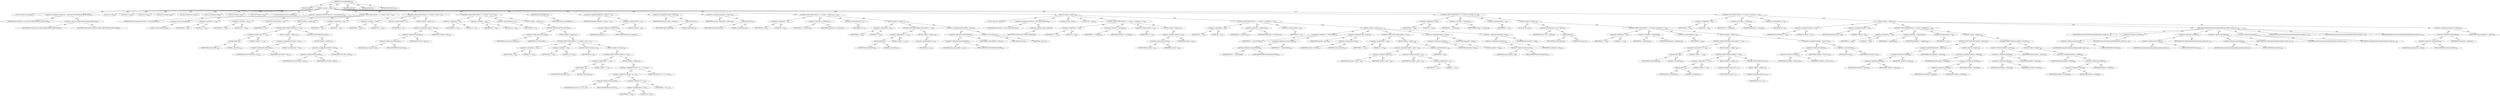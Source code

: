 digraph "recvDecodingTables" {  
"111669149718" [label = <(METHOD,recvDecodingTables)<SUB>402</SUB>> ]
"115964117001" [label = <(PARAM,this)<SUB>402</SUB>> ]
"25769803831" [label = <(BLOCK,&lt;empty&gt;,&lt;empty&gt;)<SUB>402</SUB>> ]
"94489280530" [label = <(LOCAL,char[][] len: char[][])<SUB>403</SUB>> ]
"30064771396" [label = <(&lt;operator&gt;.assignment,char[][] len = new char[N_GROUPS][MAX_ALPHA_SIZE])<SUB>403</SUB>> ]
"68719477001" [label = <(IDENTIFIER,len,char[][] len = new char[N_GROUPS][MAX_ALPHA_SIZE])<SUB>403</SUB>> ]
"30064771397" [label = <(&lt;operator&gt;.alloc,new char[N_GROUPS][MAX_ALPHA_SIZE])> ]
"68719477002" [label = <(IDENTIFIER,N_GROUPS,new char[N_GROUPS][MAX_ALPHA_SIZE])<SUB>403</SUB>> ]
"68719477003" [label = <(IDENTIFIER,MAX_ALPHA_SIZE,new char[N_GROUPS][MAX_ALPHA_SIZE])<SUB>403</SUB>> ]
"94489280531" [label = <(LOCAL,int i: int)<SUB>404</SUB>> ]
"94489280532" [label = <(LOCAL,int j: int)<SUB>404</SUB>> ]
"94489280533" [label = <(LOCAL,int t: int)<SUB>404</SUB>> ]
"94489280534" [label = <(LOCAL,int nGroups: int)<SUB>404</SUB>> ]
"94489280535" [label = <(LOCAL,int nSelectors: int)<SUB>404</SUB>> ]
"94489280536" [label = <(LOCAL,int alphaSize: int)<SUB>404</SUB>> ]
"94489280537" [label = <(LOCAL,int minLen: int)<SUB>405</SUB>> ]
"94489280538" [label = <(LOCAL,int maxLen: int)<SUB>405</SUB>> ]
"94489280539" [label = <(LOCAL,boolean[] inUse16: boolean[])<SUB>406</SUB>> ]
"30064771398" [label = <(&lt;operator&gt;.assignment,boolean[] inUse16 = new boolean[16])<SUB>406</SUB>> ]
"68719477004" [label = <(IDENTIFIER,inUse16,boolean[] inUse16 = new boolean[16])<SUB>406</SUB>> ]
"30064771399" [label = <(&lt;operator&gt;.alloc,new boolean[16])> ]
"90194313296" [label = <(LITERAL,16,new boolean[16])<SUB>406</SUB>> ]
"47244640293" [label = <(CONTROL_STRUCTURE,FOR,for (i = 0; Some(i &lt; 16); i++))<SUB>409</SUB>> ]
"30064771400" [label = <(&lt;operator&gt;.assignment,i = 0)<SUB>409</SUB>> ]
"68719477005" [label = <(IDENTIFIER,i,i = 0)<SUB>409</SUB>> ]
"90194313297" [label = <(LITERAL,0,i = 0)<SUB>409</SUB>> ]
"30064771401" [label = <(&lt;operator&gt;.lessThan,i &lt; 16)<SUB>409</SUB>> ]
"68719477006" [label = <(IDENTIFIER,i,i &lt; 16)<SUB>409</SUB>> ]
"90194313298" [label = <(LITERAL,16,i &lt; 16)<SUB>409</SUB>> ]
"30064771402" [label = <(&lt;operator&gt;.postIncrement,i++)<SUB>409</SUB>> ]
"68719477007" [label = <(IDENTIFIER,i,i++)<SUB>409</SUB>> ]
"25769803832" [label = <(BLOCK,&lt;empty&gt;,&lt;empty&gt;)<SUB>409</SUB>> ]
"47244640294" [label = <(CONTROL_STRUCTURE,IF,if (bsR(1) == 1))<SUB>410</SUB>> ]
"30064771403" [label = <(&lt;operator&gt;.equals,bsR(1) == 1)<SUB>410</SUB>> ]
"30064771404" [label = <(bsR,this.bsR(1))<SUB>410</SUB>> ]
"68719476767" [label = <(IDENTIFIER,this,this.bsR(1))<SUB>410</SUB>> ]
"90194313299" [label = <(LITERAL,1,this.bsR(1))<SUB>410</SUB>> ]
"90194313300" [label = <(LITERAL,1,bsR(1) == 1)<SUB>410</SUB>> ]
"25769803833" [label = <(BLOCK,&lt;empty&gt;,&lt;empty&gt;)<SUB>410</SUB>> ]
"30064771405" [label = <(&lt;operator&gt;.assignment,inUse16[i] = true)<SUB>411</SUB>> ]
"30064771406" [label = <(&lt;operator&gt;.indexAccess,inUse16[i])<SUB>411</SUB>> ]
"68719477008" [label = <(IDENTIFIER,inUse16,inUse16[i] = true)<SUB>411</SUB>> ]
"68719477009" [label = <(IDENTIFIER,i,inUse16[i] = true)<SUB>411</SUB>> ]
"90194313301" [label = <(LITERAL,true,inUse16[i] = true)<SUB>411</SUB>> ]
"47244640295" [label = <(CONTROL_STRUCTURE,ELSE,else)<SUB>412</SUB>> ]
"25769803834" [label = <(BLOCK,&lt;empty&gt;,&lt;empty&gt;)<SUB>412</SUB>> ]
"30064771407" [label = <(&lt;operator&gt;.assignment,inUse16[i] = false)<SUB>413</SUB>> ]
"30064771408" [label = <(&lt;operator&gt;.indexAccess,inUse16[i])<SUB>413</SUB>> ]
"68719477010" [label = <(IDENTIFIER,inUse16,inUse16[i] = false)<SUB>413</SUB>> ]
"68719477011" [label = <(IDENTIFIER,i,inUse16[i] = false)<SUB>413</SUB>> ]
"90194313302" [label = <(LITERAL,false,inUse16[i] = false)<SUB>413</SUB>> ]
"47244640296" [label = <(CONTROL_STRUCTURE,FOR,for (i = 0; Some(i &lt; 256); i++))<SUB>417</SUB>> ]
"30064771409" [label = <(&lt;operator&gt;.assignment,i = 0)<SUB>417</SUB>> ]
"68719477012" [label = <(IDENTIFIER,i,i = 0)<SUB>417</SUB>> ]
"90194313303" [label = <(LITERAL,0,i = 0)<SUB>417</SUB>> ]
"30064771410" [label = <(&lt;operator&gt;.lessThan,i &lt; 256)<SUB>417</SUB>> ]
"68719477013" [label = <(IDENTIFIER,i,i &lt; 256)<SUB>417</SUB>> ]
"90194313304" [label = <(LITERAL,256,i &lt; 256)<SUB>417</SUB>> ]
"30064771411" [label = <(&lt;operator&gt;.postIncrement,i++)<SUB>417</SUB>> ]
"68719477014" [label = <(IDENTIFIER,i,i++)<SUB>417</SUB>> ]
"25769803835" [label = <(BLOCK,&lt;empty&gt;,&lt;empty&gt;)<SUB>417</SUB>> ]
"30064771412" [label = <(&lt;operator&gt;.assignment,inUse[i] = false)<SUB>418</SUB>> ]
"30064771413" [label = <(&lt;operator&gt;.indexAccess,inUse[i])<SUB>418</SUB>> ]
"30064771414" [label = <(&lt;operator&gt;.fieldAccess,this.inUse)<SUB>418</SUB>> ]
"68719477015" [label = <(IDENTIFIER,this,inUse[i] = false)> ]
"55834574924" [label = <(FIELD_IDENTIFIER,inUse,inUse)<SUB>418</SUB>> ]
"68719477016" [label = <(IDENTIFIER,i,inUse[i] = false)<SUB>418</SUB>> ]
"90194313305" [label = <(LITERAL,false,inUse[i] = false)<SUB>418</SUB>> ]
"47244640297" [label = <(CONTROL_STRUCTURE,FOR,for (i = 0; Some(i &lt; 16); i++))<SUB>421</SUB>> ]
"30064771415" [label = <(&lt;operator&gt;.assignment,i = 0)<SUB>421</SUB>> ]
"68719477017" [label = <(IDENTIFIER,i,i = 0)<SUB>421</SUB>> ]
"90194313306" [label = <(LITERAL,0,i = 0)<SUB>421</SUB>> ]
"30064771416" [label = <(&lt;operator&gt;.lessThan,i &lt; 16)<SUB>421</SUB>> ]
"68719477018" [label = <(IDENTIFIER,i,i &lt; 16)<SUB>421</SUB>> ]
"90194313307" [label = <(LITERAL,16,i &lt; 16)<SUB>421</SUB>> ]
"30064771417" [label = <(&lt;operator&gt;.postIncrement,i++)<SUB>421</SUB>> ]
"68719477019" [label = <(IDENTIFIER,i,i++)<SUB>421</SUB>> ]
"25769803836" [label = <(BLOCK,&lt;empty&gt;,&lt;empty&gt;)<SUB>421</SUB>> ]
"47244640298" [label = <(CONTROL_STRUCTURE,IF,if (inUse16[i]))<SUB>422</SUB>> ]
"30064771418" [label = <(&lt;operator&gt;.indexAccess,inUse16[i])<SUB>422</SUB>> ]
"68719477020" [label = <(IDENTIFIER,inUse16,if (inUse16[i]))<SUB>422</SUB>> ]
"68719477021" [label = <(IDENTIFIER,i,if (inUse16[i]))<SUB>422</SUB>> ]
"25769803837" [label = <(BLOCK,&lt;empty&gt;,&lt;empty&gt;)<SUB>422</SUB>> ]
"47244640299" [label = <(CONTROL_STRUCTURE,FOR,for (j = 0; Some(j &lt; 16); j++))<SUB>423</SUB>> ]
"30064771419" [label = <(&lt;operator&gt;.assignment,j = 0)<SUB>423</SUB>> ]
"68719477022" [label = <(IDENTIFIER,j,j = 0)<SUB>423</SUB>> ]
"90194313308" [label = <(LITERAL,0,j = 0)<SUB>423</SUB>> ]
"30064771420" [label = <(&lt;operator&gt;.lessThan,j &lt; 16)<SUB>423</SUB>> ]
"68719477023" [label = <(IDENTIFIER,j,j &lt; 16)<SUB>423</SUB>> ]
"90194313309" [label = <(LITERAL,16,j &lt; 16)<SUB>423</SUB>> ]
"30064771421" [label = <(&lt;operator&gt;.postIncrement,j++)<SUB>423</SUB>> ]
"68719477024" [label = <(IDENTIFIER,j,j++)<SUB>423</SUB>> ]
"25769803838" [label = <(BLOCK,&lt;empty&gt;,&lt;empty&gt;)<SUB>423</SUB>> ]
"47244640300" [label = <(CONTROL_STRUCTURE,IF,if (bsR(1) == 1))<SUB>424</SUB>> ]
"30064771422" [label = <(&lt;operator&gt;.equals,bsR(1) == 1)<SUB>424</SUB>> ]
"30064771423" [label = <(bsR,this.bsR(1))<SUB>424</SUB>> ]
"68719476768" [label = <(IDENTIFIER,this,this.bsR(1))<SUB>424</SUB>> ]
"90194313310" [label = <(LITERAL,1,this.bsR(1))<SUB>424</SUB>> ]
"90194313311" [label = <(LITERAL,1,bsR(1) == 1)<SUB>424</SUB>> ]
"25769803839" [label = <(BLOCK,&lt;empty&gt;,&lt;empty&gt;)<SUB>424</SUB>> ]
"30064771424" [label = <(&lt;operator&gt;.assignment,inUse[i * 16 + j] = true)<SUB>425</SUB>> ]
"30064771425" [label = <(&lt;operator&gt;.indexAccess,inUse[i * 16 + j])<SUB>425</SUB>> ]
"30064771426" [label = <(&lt;operator&gt;.fieldAccess,this.inUse)<SUB>425</SUB>> ]
"68719477025" [label = <(IDENTIFIER,this,inUse[i * 16 + j] = true)> ]
"55834574925" [label = <(FIELD_IDENTIFIER,inUse,inUse)<SUB>425</SUB>> ]
"30064771427" [label = <(&lt;operator&gt;.addition,i * 16 + j)<SUB>425</SUB>> ]
"30064771428" [label = <(&lt;operator&gt;.multiplication,i * 16)<SUB>425</SUB>> ]
"68719477026" [label = <(IDENTIFIER,i,i * 16)<SUB>425</SUB>> ]
"90194313312" [label = <(LITERAL,16,i * 16)<SUB>425</SUB>> ]
"68719477027" [label = <(IDENTIFIER,j,i * 16 + j)<SUB>425</SUB>> ]
"90194313313" [label = <(LITERAL,true,inUse[i * 16 + j] = true)<SUB>425</SUB>> ]
"30064771429" [label = <(makeMaps,this.makeMaps())<SUB>431</SUB>> ]
"68719476769" [label = <(IDENTIFIER,this,this.makeMaps())<SUB>431</SUB>> ]
"30064771430" [label = <(&lt;operator&gt;.assignment,alphaSize = nInUse + 2)<SUB>432</SUB>> ]
"68719477028" [label = <(IDENTIFIER,alphaSize,alphaSize = nInUse + 2)<SUB>432</SUB>> ]
"30064771431" [label = <(&lt;operator&gt;.addition,nInUse + 2)<SUB>432</SUB>> ]
"30064771432" [label = <(&lt;operator&gt;.fieldAccess,this.nInUse)<SUB>432</SUB>> ]
"68719477029" [label = <(IDENTIFIER,this,nInUse + 2)> ]
"55834574926" [label = <(FIELD_IDENTIFIER,nInUse,nInUse)<SUB>432</SUB>> ]
"90194313314" [label = <(LITERAL,2,nInUse + 2)<SUB>432</SUB>> ]
"30064771433" [label = <(&lt;operator&gt;.assignment,nGroups = bsR(3))<SUB>435</SUB>> ]
"68719477030" [label = <(IDENTIFIER,nGroups,nGroups = bsR(3))<SUB>435</SUB>> ]
"30064771434" [label = <(bsR,this.bsR(3))<SUB>435</SUB>> ]
"68719476770" [label = <(IDENTIFIER,this,this.bsR(3))<SUB>435</SUB>> ]
"90194313315" [label = <(LITERAL,3,this.bsR(3))<SUB>435</SUB>> ]
"30064771435" [label = <(&lt;operator&gt;.assignment,nSelectors = bsR(15))<SUB>436</SUB>> ]
"68719477031" [label = <(IDENTIFIER,nSelectors,nSelectors = bsR(15))<SUB>436</SUB>> ]
"30064771436" [label = <(bsR,this.bsR(15))<SUB>436</SUB>> ]
"68719476771" [label = <(IDENTIFIER,this,this.bsR(15))<SUB>436</SUB>> ]
"90194313316" [label = <(LITERAL,15,this.bsR(15))<SUB>436</SUB>> ]
"47244640301" [label = <(CONTROL_STRUCTURE,FOR,for (i = 0; Some(i &lt; nSelectors); i++))<SUB>437</SUB>> ]
"30064771437" [label = <(&lt;operator&gt;.assignment,i = 0)<SUB>437</SUB>> ]
"68719477032" [label = <(IDENTIFIER,i,i = 0)<SUB>437</SUB>> ]
"90194313317" [label = <(LITERAL,0,i = 0)<SUB>437</SUB>> ]
"30064771438" [label = <(&lt;operator&gt;.lessThan,i &lt; nSelectors)<SUB>437</SUB>> ]
"68719477033" [label = <(IDENTIFIER,i,i &lt; nSelectors)<SUB>437</SUB>> ]
"68719477034" [label = <(IDENTIFIER,nSelectors,i &lt; nSelectors)<SUB>437</SUB>> ]
"30064771439" [label = <(&lt;operator&gt;.postIncrement,i++)<SUB>437</SUB>> ]
"68719477035" [label = <(IDENTIFIER,i,i++)<SUB>437</SUB>> ]
"25769803840" [label = <(BLOCK,&lt;empty&gt;,&lt;empty&gt;)<SUB>437</SUB>> ]
"30064771440" [label = <(&lt;operator&gt;.assignment,j = 0)<SUB>438</SUB>> ]
"68719477036" [label = <(IDENTIFIER,j,j = 0)<SUB>438</SUB>> ]
"90194313318" [label = <(LITERAL,0,j = 0)<SUB>438</SUB>> ]
"47244640302" [label = <(CONTROL_STRUCTURE,WHILE,while (bsR(1) == 1))<SUB>439</SUB>> ]
"30064771441" [label = <(&lt;operator&gt;.equals,bsR(1) == 1)<SUB>439</SUB>> ]
"30064771442" [label = <(bsR,this.bsR(1))<SUB>439</SUB>> ]
"68719476772" [label = <(IDENTIFIER,this,this.bsR(1))<SUB>439</SUB>> ]
"90194313319" [label = <(LITERAL,1,this.bsR(1))<SUB>439</SUB>> ]
"90194313320" [label = <(LITERAL,1,bsR(1) == 1)<SUB>439</SUB>> ]
"25769803841" [label = <(BLOCK,&lt;empty&gt;,&lt;empty&gt;)<SUB>439</SUB>> ]
"30064771443" [label = <(&lt;operator&gt;.postIncrement,j++)<SUB>440</SUB>> ]
"68719477037" [label = <(IDENTIFIER,j,j++)<SUB>440</SUB>> ]
"30064771444" [label = <(&lt;operator&gt;.assignment,selectorMtf[i] = (char) j)<SUB>442</SUB>> ]
"30064771445" [label = <(&lt;operator&gt;.indexAccess,selectorMtf[i])<SUB>442</SUB>> ]
"30064771446" [label = <(&lt;operator&gt;.fieldAccess,this.selectorMtf)<SUB>442</SUB>> ]
"68719477038" [label = <(IDENTIFIER,this,selectorMtf[i] = (char) j)> ]
"55834574927" [label = <(FIELD_IDENTIFIER,selectorMtf,selectorMtf)<SUB>442</SUB>> ]
"68719477039" [label = <(IDENTIFIER,i,selectorMtf[i] = (char) j)<SUB>442</SUB>> ]
"30064771447" [label = <(&lt;operator&gt;.cast,(char) j)<SUB>442</SUB>> ]
"180388626447" [label = <(TYPE_REF,char,char)<SUB>442</SUB>> ]
"68719477040" [label = <(IDENTIFIER,j,(char) j)<SUB>442</SUB>> ]
"25769803842" [label = <(BLOCK,&lt;empty&gt;,&lt;empty&gt;)<SUB>446</SUB>> ]
"94489280540" [label = <(LOCAL,char[] pos: char[])<SUB>447</SUB>> ]
"30064771448" [label = <(&lt;operator&gt;.assignment,char[] pos = new char[N_GROUPS])<SUB>447</SUB>> ]
"68719477041" [label = <(IDENTIFIER,pos,char[] pos = new char[N_GROUPS])<SUB>447</SUB>> ]
"30064771449" [label = <(&lt;operator&gt;.alloc,new char[N_GROUPS])> ]
"68719477042" [label = <(IDENTIFIER,N_GROUPS,new char[N_GROUPS])<SUB>447</SUB>> ]
"94489280541" [label = <(LOCAL,char tmp: char)<SUB>448</SUB>> ]
"94489280542" [label = <(LOCAL,char v: char)<SUB>448</SUB>> ]
"47244640303" [label = <(CONTROL_STRUCTURE,FOR,for (v = 0; Some(v &lt; nGroups); v++))<SUB>449</SUB>> ]
"30064771450" [label = <(&lt;operator&gt;.assignment,v = 0)<SUB>449</SUB>> ]
"68719477043" [label = <(IDENTIFIER,v,v = 0)<SUB>449</SUB>> ]
"90194313321" [label = <(LITERAL,0,v = 0)<SUB>449</SUB>> ]
"30064771451" [label = <(&lt;operator&gt;.lessThan,v &lt; nGroups)<SUB>449</SUB>> ]
"68719477044" [label = <(IDENTIFIER,v,v &lt; nGroups)<SUB>449</SUB>> ]
"68719477045" [label = <(IDENTIFIER,nGroups,v &lt; nGroups)<SUB>449</SUB>> ]
"30064771452" [label = <(&lt;operator&gt;.postIncrement,v++)<SUB>449</SUB>> ]
"68719477046" [label = <(IDENTIFIER,v,v++)<SUB>449</SUB>> ]
"25769803843" [label = <(BLOCK,&lt;empty&gt;,&lt;empty&gt;)<SUB>449</SUB>> ]
"30064771453" [label = <(&lt;operator&gt;.assignment,pos[v] = v)<SUB>450</SUB>> ]
"30064771454" [label = <(&lt;operator&gt;.indexAccess,pos[v])<SUB>450</SUB>> ]
"68719477047" [label = <(IDENTIFIER,pos,pos[v] = v)<SUB>450</SUB>> ]
"68719477048" [label = <(IDENTIFIER,v,pos[v] = v)<SUB>450</SUB>> ]
"68719477049" [label = <(IDENTIFIER,v,pos[v] = v)<SUB>450</SUB>> ]
"47244640304" [label = <(CONTROL_STRUCTURE,FOR,for (i = 0; Some(i &lt; nSelectors); i++))<SUB>453</SUB>> ]
"30064771455" [label = <(&lt;operator&gt;.assignment,i = 0)<SUB>453</SUB>> ]
"68719477050" [label = <(IDENTIFIER,i,i = 0)<SUB>453</SUB>> ]
"90194313322" [label = <(LITERAL,0,i = 0)<SUB>453</SUB>> ]
"30064771456" [label = <(&lt;operator&gt;.lessThan,i &lt; nSelectors)<SUB>453</SUB>> ]
"68719477051" [label = <(IDENTIFIER,i,i &lt; nSelectors)<SUB>453</SUB>> ]
"68719477052" [label = <(IDENTIFIER,nSelectors,i &lt; nSelectors)<SUB>453</SUB>> ]
"30064771457" [label = <(&lt;operator&gt;.postIncrement,i++)<SUB>453</SUB>> ]
"68719477053" [label = <(IDENTIFIER,i,i++)<SUB>453</SUB>> ]
"25769803844" [label = <(BLOCK,&lt;empty&gt;,&lt;empty&gt;)<SUB>453</SUB>> ]
"30064771458" [label = <(&lt;operator&gt;.assignment,v = selectorMtf[i])<SUB>454</SUB>> ]
"68719477054" [label = <(IDENTIFIER,v,v = selectorMtf[i])<SUB>454</SUB>> ]
"30064771459" [label = <(&lt;operator&gt;.indexAccess,selectorMtf[i])<SUB>454</SUB>> ]
"30064771460" [label = <(&lt;operator&gt;.fieldAccess,this.selectorMtf)<SUB>454</SUB>> ]
"68719477055" [label = <(IDENTIFIER,this,v = selectorMtf[i])> ]
"55834574928" [label = <(FIELD_IDENTIFIER,selectorMtf,selectorMtf)<SUB>454</SUB>> ]
"68719477056" [label = <(IDENTIFIER,i,v = selectorMtf[i])<SUB>454</SUB>> ]
"30064771461" [label = <(&lt;operator&gt;.assignment,tmp = pos[v])<SUB>455</SUB>> ]
"68719477057" [label = <(IDENTIFIER,tmp,tmp = pos[v])<SUB>455</SUB>> ]
"30064771462" [label = <(&lt;operator&gt;.indexAccess,pos[v])<SUB>455</SUB>> ]
"68719477058" [label = <(IDENTIFIER,pos,tmp = pos[v])<SUB>455</SUB>> ]
"68719477059" [label = <(IDENTIFIER,v,tmp = pos[v])<SUB>455</SUB>> ]
"47244640305" [label = <(CONTROL_STRUCTURE,WHILE,while (v &gt; 0))<SUB>456</SUB>> ]
"30064771463" [label = <(&lt;operator&gt;.greaterThan,v &gt; 0)<SUB>456</SUB>> ]
"68719477060" [label = <(IDENTIFIER,v,v &gt; 0)<SUB>456</SUB>> ]
"90194313323" [label = <(LITERAL,0,v &gt; 0)<SUB>456</SUB>> ]
"25769803845" [label = <(BLOCK,&lt;empty&gt;,&lt;empty&gt;)<SUB>456</SUB>> ]
"30064771464" [label = <(&lt;operator&gt;.assignment,pos[v] = pos[v - 1])<SUB>457</SUB>> ]
"30064771465" [label = <(&lt;operator&gt;.indexAccess,pos[v])<SUB>457</SUB>> ]
"68719477061" [label = <(IDENTIFIER,pos,pos[v] = pos[v - 1])<SUB>457</SUB>> ]
"68719477062" [label = <(IDENTIFIER,v,pos[v] = pos[v - 1])<SUB>457</SUB>> ]
"30064771466" [label = <(&lt;operator&gt;.indexAccess,pos[v - 1])<SUB>457</SUB>> ]
"68719477063" [label = <(IDENTIFIER,pos,pos[v] = pos[v - 1])<SUB>457</SUB>> ]
"30064771467" [label = <(&lt;operator&gt;.subtraction,v - 1)<SUB>457</SUB>> ]
"68719477064" [label = <(IDENTIFIER,v,v - 1)<SUB>457</SUB>> ]
"90194313324" [label = <(LITERAL,1,v - 1)<SUB>457</SUB>> ]
"30064771468" [label = <(&lt;operator&gt;.postDecrement,v--)<SUB>458</SUB>> ]
"68719477065" [label = <(IDENTIFIER,v,v--)<SUB>458</SUB>> ]
"30064771469" [label = <(&lt;operator&gt;.assignment,pos[0] = tmp)<SUB>460</SUB>> ]
"30064771470" [label = <(&lt;operator&gt;.indexAccess,pos[0])<SUB>460</SUB>> ]
"68719477066" [label = <(IDENTIFIER,pos,pos[0] = tmp)<SUB>460</SUB>> ]
"90194313325" [label = <(LITERAL,0,pos[0] = tmp)<SUB>460</SUB>> ]
"68719477067" [label = <(IDENTIFIER,tmp,pos[0] = tmp)<SUB>460</SUB>> ]
"30064771471" [label = <(&lt;operator&gt;.assignment,selector[i] = tmp)<SUB>461</SUB>> ]
"30064771472" [label = <(&lt;operator&gt;.indexAccess,selector[i])<SUB>461</SUB>> ]
"30064771473" [label = <(&lt;operator&gt;.fieldAccess,this.selector)<SUB>461</SUB>> ]
"68719477068" [label = <(IDENTIFIER,this,selector[i] = tmp)> ]
"55834574929" [label = <(FIELD_IDENTIFIER,selector,selector)<SUB>461</SUB>> ]
"68719477069" [label = <(IDENTIFIER,i,selector[i] = tmp)<SUB>461</SUB>> ]
"68719477070" [label = <(IDENTIFIER,tmp,selector[i] = tmp)<SUB>461</SUB>> ]
"47244640306" [label = <(CONTROL_STRUCTURE,FOR,for (t = 0; Some(t &lt; nGroups); t++))<SUB>466</SUB>> ]
"30064771474" [label = <(&lt;operator&gt;.assignment,t = 0)<SUB>466</SUB>> ]
"68719477071" [label = <(IDENTIFIER,t,t = 0)<SUB>466</SUB>> ]
"90194313326" [label = <(LITERAL,0,t = 0)<SUB>466</SUB>> ]
"30064771475" [label = <(&lt;operator&gt;.lessThan,t &lt; nGroups)<SUB>466</SUB>> ]
"68719477072" [label = <(IDENTIFIER,t,t &lt; nGroups)<SUB>466</SUB>> ]
"68719477073" [label = <(IDENTIFIER,nGroups,t &lt; nGroups)<SUB>466</SUB>> ]
"30064771476" [label = <(&lt;operator&gt;.postIncrement,t++)<SUB>466</SUB>> ]
"68719477074" [label = <(IDENTIFIER,t,t++)<SUB>466</SUB>> ]
"25769803846" [label = <(BLOCK,&lt;empty&gt;,&lt;empty&gt;)<SUB>466</SUB>> ]
"94489280543" [label = <(LOCAL,int curr: int)<SUB>467</SUB>> ]
"30064771477" [label = <(&lt;operator&gt;.assignment,int curr = bsR(5))<SUB>467</SUB>> ]
"68719477075" [label = <(IDENTIFIER,curr,int curr = bsR(5))<SUB>467</SUB>> ]
"30064771478" [label = <(bsR,this.bsR(5))<SUB>467</SUB>> ]
"68719476773" [label = <(IDENTIFIER,this,this.bsR(5))<SUB>467</SUB>> ]
"90194313327" [label = <(LITERAL,5,this.bsR(5))<SUB>467</SUB>> ]
"47244640307" [label = <(CONTROL_STRUCTURE,FOR,for (i = 0; Some(i &lt; alphaSize); i++))<SUB>468</SUB>> ]
"30064771479" [label = <(&lt;operator&gt;.assignment,i = 0)<SUB>468</SUB>> ]
"68719477076" [label = <(IDENTIFIER,i,i = 0)<SUB>468</SUB>> ]
"90194313328" [label = <(LITERAL,0,i = 0)<SUB>468</SUB>> ]
"30064771480" [label = <(&lt;operator&gt;.lessThan,i &lt; alphaSize)<SUB>468</SUB>> ]
"68719477077" [label = <(IDENTIFIER,i,i &lt; alphaSize)<SUB>468</SUB>> ]
"68719477078" [label = <(IDENTIFIER,alphaSize,i &lt; alphaSize)<SUB>468</SUB>> ]
"30064771481" [label = <(&lt;operator&gt;.postIncrement,i++)<SUB>468</SUB>> ]
"68719477079" [label = <(IDENTIFIER,i,i++)<SUB>468</SUB>> ]
"25769803847" [label = <(BLOCK,&lt;empty&gt;,&lt;empty&gt;)<SUB>468</SUB>> ]
"47244640308" [label = <(CONTROL_STRUCTURE,WHILE,while (bsR(1) == 1))<SUB>469</SUB>> ]
"30064771482" [label = <(&lt;operator&gt;.equals,bsR(1) == 1)<SUB>469</SUB>> ]
"30064771483" [label = <(bsR,this.bsR(1))<SUB>469</SUB>> ]
"68719476774" [label = <(IDENTIFIER,this,this.bsR(1))<SUB>469</SUB>> ]
"90194313329" [label = <(LITERAL,1,this.bsR(1))<SUB>469</SUB>> ]
"90194313330" [label = <(LITERAL,1,bsR(1) == 1)<SUB>469</SUB>> ]
"25769803848" [label = <(BLOCK,&lt;empty&gt;,&lt;empty&gt;)<SUB>469</SUB>> ]
"47244640309" [label = <(CONTROL_STRUCTURE,IF,if (bsR(1) == 0))<SUB>470</SUB>> ]
"30064771484" [label = <(&lt;operator&gt;.equals,bsR(1) == 0)<SUB>470</SUB>> ]
"30064771485" [label = <(bsR,this.bsR(1))<SUB>470</SUB>> ]
"68719476775" [label = <(IDENTIFIER,this,this.bsR(1))<SUB>470</SUB>> ]
"90194313331" [label = <(LITERAL,1,this.bsR(1))<SUB>470</SUB>> ]
"90194313332" [label = <(LITERAL,0,bsR(1) == 0)<SUB>470</SUB>> ]
"25769803849" [label = <(BLOCK,&lt;empty&gt;,&lt;empty&gt;)<SUB>470</SUB>> ]
"30064771486" [label = <(&lt;operator&gt;.postIncrement,curr++)<SUB>471</SUB>> ]
"68719477080" [label = <(IDENTIFIER,curr,curr++)<SUB>471</SUB>> ]
"47244640310" [label = <(CONTROL_STRUCTURE,ELSE,else)<SUB>472</SUB>> ]
"25769803850" [label = <(BLOCK,&lt;empty&gt;,&lt;empty&gt;)<SUB>472</SUB>> ]
"30064771487" [label = <(&lt;operator&gt;.postDecrement,curr--)<SUB>473</SUB>> ]
"68719477081" [label = <(IDENTIFIER,curr,curr--)<SUB>473</SUB>> ]
"30064771488" [label = <(&lt;operator&gt;.assignment,len[t][i] = (char) curr)<SUB>476</SUB>> ]
"30064771489" [label = <(&lt;operator&gt;.indexAccess,len[t][i])<SUB>476</SUB>> ]
"30064771490" [label = <(&lt;operator&gt;.indexAccess,len[t])<SUB>476</SUB>> ]
"68719477082" [label = <(IDENTIFIER,len,len[t][i] = (char) curr)<SUB>476</SUB>> ]
"68719477083" [label = <(IDENTIFIER,t,len[t][i] = (char) curr)<SUB>476</SUB>> ]
"68719477084" [label = <(IDENTIFIER,i,len[t][i] = (char) curr)<SUB>476</SUB>> ]
"30064771491" [label = <(&lt;operator&gt;.cast,(char) curr)<SUB>476</SUB>> ]
"180388626448" [label = <(TYPE_REF,char,char)<SUB>476</SUB>> ]
"68719477085" [label = <(IDENTIFIER,curr,(char) curr)<SUB>476</SUB>> ]
"47244640311" [label = <(CONTROL_STRUCTURE,FOR,for (t = 0; Some(t &lt; nGroups); t++))<SUB>481</SUB>> ]
"30064771492" [label = <(&lt;operator&gt;.assignment,t = 0)<SUB>481</SUB>> ]
"68719477086" [label = <(IDENTIFIER,t,t = 0)<SUB>481</SUB>> ]
"90194313333" [label = <(LITERAL,0,t = 0)<SUB>481</SUB>> ]
"30064771493" [label = <(&lt;operator&gt;.lessThan,t &lt; nGroups)<SUB>481</SUB>> ]
"68719477087" [label = <(IDENTIFIER,t,t &lt; nGroups)<SUB>481</SUB>> ]
"68719477088" [label = <(IDENTIFIER,nGroups,t &lt; nGroups)<SUB>481</SUB>> ]
"30064771494" [label = <(&lt;operator&gt;.postIncrement,t++)<SUB>481</SUB>> ]
"68719477089" [label = <(IDENTIFIER,t,t++)<SUB>481</SUB>> ]
"25769803851" [label = <(BLOCK,&lt;empty&gt;,&lt;empty&gt;)<SUB>481</SUB>> ]
"30064771495" [label = <(&lt;operator&gt;.assignment,minLen = 32)<SUB>482</SUB>> ]
"68719477090" [label = <(IDENTIFIER,minLen,minLen = 32)<SUB>482</SUB>> ]
"90194313334" [label = <(LITERAL,32,minLen = 32)<SUB>482</SUB>> ]
"30064771496" [label = <(&lt;operator&gt;.assignment,maxLen = 0)<SUB>483</SUB>> ]
"68719477091" [label = <(IDENTIFIER,maxLen,maxLen = 0)<SUB>483</SUB>> ]
"90194313335" [label = <(LITERAL,0,maxLen = 0)<SUB>483</SUB>> ]
"47244640312" [label = <(CONTROL_STRUCTURE,FOR,for (i = 0; Some(i &lt; alphaSize); i++))<SUB>484</SUB>> ]
"30064771497" [label = <(&lt;operator&gt;.assignment,i = 0)<SUB>484</SUB>> ]
"68719477092" [label = <(IDENTIFIER,i,i = 0)<SUB>484</SUB>> ]
"90194313336" [label = <(LITERAL,0,i = 0)<SUB>484</SUB>> ]
"30064771498" [label = <(&lt;operator&gt;.lessThan,i &lt; alphaSize)<SUB>484</SUB>> ]
"68719477093" [label = <(IDENTIFIER,i,i &lt; alphaSize)<SUB>484</SUB>> ]
"68719477094" [label = <(IDENTIFIER,alphaSize,i &lt; alphaSize)<SUB>484</SUB>> ]
"30064771499" [label = <(&lt;operator&gt;.postIncrement,i++)<SUB>484</SUB>> ]
"68719477095" [label = <(IDENTIFIER,i,i++)<SUB>484</SUB>> ]
"25769803852" [label = <(BLOCK,&lt;empty&gt;,&lt;empty&gt;)<SUB>484</SUB>> ]
"47244640313" [label = <(CONTROL_STRUCTURE,IF,if (len[t][i] &gt; maxLen))<SUB>485</SUB>> ]
"30064771500" [label = <(&lt;operator&gt;.greaterThan,len[t][i] &gt; maxLen)<SUB>485</SUB>> ]
"30064771501" [label = <(&lt;operator&gt;.indexAccess,len[t][i])<SUB>485</SUB>> ]
"30064771502" [label = <(&lt;operator&gt;.indexAccess,len[t])<SUB>485</SUB>> ]
"68719477096" [label = <(IDENTIFIER,len,len[t][i] &gt; maxLen)<SUB>485</SUB>> ]
"68719477097" [label = <(IDENTIFIER,t,len[t][i] &gt; maxLen)<SUB>485</SUB>> ]
"68719477098" [label = <(IDENTIFIER,i,len[t][i] &gt; maxLen)<SUB>485</SUB>> ]
"68719477099" [label = <(IDENTIFIER,maxLen,len[t][i] &gt; maxLen)<SUB>485</SUB>> ]
"25769803853" [label = <(BLOCK,&lt;empty&gt;,&lt;empty&gt;)<SUB>485</SUB>> ]
"30064771503" [label = <(&lt;operator&gt;.assignment,maxLen = len[t][i])<SUB>486</SUB>> ]
"68719477100" [label = <(IDENTIFIER,maxLen,maxLen = len[t][i])<SUB>486</SUB>> ]
"30064771504" [label = <(&lt;operator&gt;.indexAccess,len[t][i])<SUB>486</SUB>> ]
"30064771505" [label = <(&lt;operator&gt;.indexAccess,len[t])<SUB>486</SUB>> ]
"68719477101" [label = <(IDENTIFIER,len,maxLen = len[t][i])<SUB>486</SUB>> ]
"68719477102" [label = <(IDENTIFIER,t,maxLen = len[t][i])<SUB>486</SUB>> ]
"68719477103" [label = <(IDENTIFIER,i,maxLen = len[t][i])<SUB>486</SUB>> ]
"47244640314" [label = <(CONTROL_STRUCTURE,IF,if (len[t][i] &lt; minLen))<SUB>488</SUB>> ]
"30064771506" [label = <(&lt;operator&gt;.lessThan,len[t][i] &lt; minLen)<SUB>488</SUB>> ]
"30064771507" [label = <(&lt;operator&gt;.indexAccess,len[t][i])<SUB>488</SUB>> ]
"30064771508" [label = <(&lt;operator&gt;.indexAccess,len[t])<SUB>488</SUB>> ]
"68719477104" [label = <(IDENTIFIER,len,len[t][i] &lt; minLen)<SUB>488</SUB>> ]
"68719477105" [label = <(IDENTIFIER,t,len[t][i] &lt; minLen)<SUB>488</SUB>> ]
"68719477106" [label = <(IDENTIFIER,i,len[t][i] &lt; minLen)<SUB>488</SUB>> ]
"68719477107" [label = <(IDENTIFIER,minLen,len[t][i] &lt; minLen)<SUB>488</SUB>> ]
"25769803854" [label = <(BLOCK,&lt;empty&gt;,&lt;empty&gt;)<SUB>488</SUB>> ]
"30064771509" [label = <(&lt;operator&gt;.assignment,minLen = len[t][i])<SUB>489</SUB>> ]
"68719477108" [label = <(IDENTIFIER,minLen,minLen = len[t][i])<SUB>489</SUB>> ]
"30064771510" [label = <(&lt;operator&gt;.indexAccess,len[t][i])<SUB>489</SUB>> ]
"30064771511" [label = <(&lt;operator&gt;.indexAccess,len[t])<SUB>489</SUB>> ]
"68719477109" [label = <(IDENTIFIER,len,minLen = len[t][i])<SUB>489</SUB>> ]
"68719477110" [label = <(IDENTIFIER,t,minLen = len[t][i])<SUB>489</SUB>> ]
"68719477111" [label = <(IDENTIFIER,i,minLen = len[t][i])<SUB>489</SUB>> ]
"30064771512" [label = <(hbCreateDecodeTables,this.hbCreateDecodeTables(limit[t], base[t], pe...)<SUB>492</SUB>> ]
"68719476776" [label = <(IDENTIFIER,this,this.hbCreateDecodeTables(limit[t], base[t], pe...)<SUB>492</SUB>> ]
"30064771513" [label = <(&lt;operator&gt;.indexAccess,limit[t])<SUB>492</SUB>> ]
"30064771514" [label = <(&lt;operator&gt;.fieldAccess,this.limit)<SUB>492</SUB>> ]
"68719477112" [label = <(IDENTIFIER,this,this.hbCreateDecodeTables(limit[t], base[t], pe...)> ]
"55834574930" [label = <(FIELD_IDENTIFIER,limit,limit)<SUB>492</SUB>> ]
"68719477113" [label = <(IDENTIFIER,t,this.hbCreateDecodeTables(limit[t], base[t], pe...)<SUB>492</SUB>> ]
"30064771515" [label = <(&lt;operator&gt;.indexAccess,base[t])<SUB>492</SUB>> ]
"30064771516" [label = <(&lt;operator&gt;.fieldAccess,this.base)<SUB>492</SUB>> ]
"68719477114" [label = <(IDENTIFIER,this,this.hbCreateDecodeTables(limit[t], base[t], pe...)> ]
"55834574931" [label = <(FIELD_IDENTIFIER,base,base)<SUB>492</SUB>> ]
"68719477115" [label = <(IDENTIFIER,t,this.hbCreateDecodeTables(limit[t], base[t], pe...)<SUB>492</SUB>> ]
"30064771517" [label = <(&lt;operator&gt;.indexAccess,perm[t])<SUB>492</SUB>> ]
"30064771518" [label = <(&lt;operator&gt;.fieldAccess,this.perm)<SUB>492</SUB>> ]
"68719477116" [label = <(IDENTIFIER,this,this.hbCreateDecodeTables(limit[t], base[t], pe...)> ]
"55834574932" [label = <(FIELD_IDENTIFIER,perm,perm)<SUB>492</SUB>> ]
"68719477117" [label = <(IDENTIFIER,t,this.hbCreateDecodeTables(limit[t], base[t], pe...)<SUB>492</SUB>> ]
"30064771519" [label = <(&lt;operator&gt;.indexAccess,len[t])<SUB>492</SUB>> ]
"68719477118" [label = <(IDENTIFIER,len,this.hbCreateDecodeTables(limit[t], base[t], pe...)<SUB>492</SUB>> ]
"68719477119" [label = <(IDENTIFIER,t,this.hbCreateDecodeTables(limit[t], base[t], pe...)<SUB>492</SUB>> ]
"68719477120" [label = <(IDENTIFIER,minLen,this.hbCreateDecodeTables(limit[t], base[t], pe...)<SUB>492</SUB>> ]
"68719477121" [label = <(IDENTIFIER,maxLen,this.hbCreateDecodeTables(limit[t], base[t], pe...)<SUB>493</SUB>> ]
"68719477122" [label = <(IDENTIFIER,alphaSize,this.hbCreateDecodeTables(limit[t], base[t], pe...)<SUB>493</SUB>> ]
"30064771520" [label = <(&lt;operator&gt;.assignment,minLens[t] = minLen)<SUB>494</SUB>> ]
"30064771521" [label = <(&lt;operator&gt;.indexAccess,minLens[t])<SUB>494</SUB>> ]
"30064771522" [label = <(&lt;operator&gt;.fieldAccess,this.minLens)<SUB>494</SUB>> ]
"68719477123" [label = <(IDENTIFIER,this,minLens[t] = minLen)> ]
"55834574933" [label = <(FIELD_IDENTIFIER,minLens,minLens)<SUB>494</SUB>> ]
"68719477124" [label = <(IDENTIFIER,t,minLens[t] = minLen)<SUB>494</SUB>> ]
"68719477125" [label = <(IDENTIFIER,minLen,minLens[t] = minLen)<SUB>494</SUB>> ]
"133143986262" [label = <(MODIFIER,PRIVATE)> ]
"133143986263" [label = <(MODIFIER,VIRTUAL)> ]
"128849018902" [label = <(METHOD_RETURN,void)<SUB>402</SUB>> ]
  "111669149718" -> "115964117001"  [ label = "AST: "] 
  "111669149718" -> "25769803831"  [ label = "AST: "] 
  "111669149718" -> "133143986262"  [ label = "AST: "] 
  "111669149718" -> "133143986263"  [ label = "AST: "] 
  "111669149718" -> "128849018902"  [ label = "AST: "] 
  "25769803831" -> "94489280530"  [ label = "AST: "] 
  "25769803831" -> "30064771396"  [ label = "AST: "] 
  "25769803831" -> "94489280531"  [ label = "AST: "] 
  "25769803831" -> "94489280532"  [ label = "AST: "] 
  "25769803831" -> "94489280533"  [ label = "AST: "] 
  "25769803831" -> "94489280534"  [ label = "AST: "] 
  "25769803831" -> "94489280535"  [ label = "AST: "] 
  "25769803831" -> "94489280536"  [ label = "AST: "] 
  "25769803831" -> "94489280537"  [ label = "AST: "] 
  "25769803831" -> "94489280538"  [ label = "AST: "] 
  "25769803831" -> "94489280539"  [ label = "AST: "] 
  "25769803831" -> "30064771398"  [ label = "AST: "] 
  "25769803831" -> "47244640293"  [ label = "AST: "] 
  "25769803831" -> "47244640296"  [ label = "AST: "] 
  "25769803831" -> "47244640297"  [ label = "AST: "] 
  "25769803831" -> "30064771429"  [ label = "AST: "] 
  "25769803831" -> "30064771430"  [ label = "AST: "] 
  "25769803831" -> "30064771433"  [ label = "AST: "] 
  "25769803831" -> "30064771435"  [ label = "AST: "] 
  "25769803831" -> "47244640301"  [ label = "AST: "] 
  "25769803831" -> "25769803842"  [ label = "AST: "] 
  "25769803831" -> "47244640306"  [ label = "AST: "] 
  "25769803831" -> "47244640311"  [ label = "AST: "] 
  "30064771396" -> "68719477001"  [ label = "AST: "] 
  "30064771396" -> "30064771397"  [ label = "AST: "] 
  "30064771397" -> "68719477002"  [ label = "AST: "] 
  "30064771397" -> "68719477003"  [ label = "AST: "] 
  "30064771398" -> "68719477004"  [ label = "AST: "] 
  "30064771398" -> "30064771399"  [ label = "AST: "] 
  "30064771399" -> "90194313296"  [ label = "AST: "] 
  "47244640293" -> "30064771400"  [ label = "AST: "] 
  "47244640293" -> "30064771401"  [ label = "AST: "] 
  "47244640293" -> "30064771402"  [ label = "AST: "] 
  "47244640293" -> "25769803832"  [ label = "AST: "] 
  "30064771400" -> "68719477005"  [ label = "AST: "] 
  "30064771400" -> "90194313297"  [ label = "AST: "] 
  "30064771401" -> "68719477006"  [ label = "AST: "] 
  "30064771401" -> "90194313298"  [ label = "AST: "] 
  "30064771402" -> "68719477007"  [ label = "AST: "] 
  "25769803832" -> "47244640294"  [ label = "AST: "] 
  "47244640294" -> "30064771403"  [ label = "AST: "] 
  "47244640294" -> "25769803833"  [ label = "AST: "] 
  "47244640294" -> "47244640295"  [ label = "AST: "] 
  "30064771403" -> "30064771404"  [ label = "AST: "] 
  "30064771403" -> "90194313300"  [ label = "AST: "] 
  "30064771404" -> "68719476767"  [ label = "AST: "] 
  "30064771404" -> "90194313299"  [ label = "AST: "] 
  "25769803833" -> "30064771405"  [ label = "AST: "] 
  "30064771405" -> "30064771406"  [ label = "AST: "] 
  "30064771405" -> "90194313301"  [ label = "AST: "] 
  "30064771406" -> "68719477008"  [ label = "AST: "] 
  "30064771406" -> "68719477009"  [ label = "AST: "] 
  "47244640295" -> "25769803834"  [ label = "AST: "] 
  "25769803834" -> "30064771407"  [ label = "AST: "] 
  "30064771407" -> "30064771408"  [ label = "AST: "] 
  "30064771407" -> "90194313302"  [ label = "AST: "] 
  "30064771408" -> "68719477010"  [ label = "AST: "] 
  "30064771408" -> "68719477011"  [ label = "AST: "] 
  "47244640296" -> "30064771409"  [ label = "AST: "] 
  "47244640296" -> "30064771410"  [ label = "AST: "] 
  "47244640296" -> "30064771411"  [ label = "AST: "] 
  "47244640296" -> "25769803835"  [ label = "AST: "] 
  "30064771409" -> "68719477012"  [ label = "AST: "] 
  "30064771409" -> "90194313303"  [ label = "AST: "] 
  "30064771410" -> "68719477013"  [ label = "AST: "] 
  "30064771410" -> "90194313304"  [ label = "AST: "] 
  "30064771411" -> "68719477014"  [ label = "AST: "] 
  "25769803835" -> "30064771412"  [ label = "AST: "] 
  "30064771412" -> "30064771413"  [ label = "AST: "] 
  "30064771412" -> "90194313305"  [ label = "AST: "] 
  "30064771413" -> "30064771414"  [ label = "AST: "] 
  "30064771413" -> "68719477016"  [ label = "AST: "] 
  "30064771414" -> "68719477015"  [ label = "AST: "] 
  "30064771414" -> "55834574924"  [ label = "AST: "] 
  "47244640297" -> "30064771415"  [ label = "AST: "] 
  "47244640297" -> "30064771416"  [ label = "AST: "] 
  "47244640297" -> "30064771417"  [ label = "AST: "] 
  "47244640297" -> "25769803836"  [ label = "AST: "] 
  "30064771415" -> "68719477017"  [ label = "AST: "] 
  "30064771415" -> "90194313306"  [ label = "AST: "] 
  "30064771416" -> "68719477018"  [ label = "AST: "] 
  "30064771416" -> "90194313307"  [ label = "AST: "] 
  "30064771417" -> "68719477019"  [ label = "AST: "] 
  "25769803836" -> "47244640298"  [ label = "AST: "] 
  "47244640298" -> "30064771418"  [ label = "AST: "] 
  "47244640298" -> "25769803837"  [ label = "AST: "] 
  "30064771418" -> "68719477020"  [ label = "AST: "] 
  "30064771418" -> "68719477021"  [ label = "AST: "] 
  "25769803837" -> "47244640299"  [ label = "AST: "] 
  "47244640299" -> "30064771419"  [ label = "AST: "] 
  "47244640299" -> "30064771420"  [ label = "AST: "] 
  "47244640299" -> "30064771421"  [ label = "AST: "] 
  "47244640299" -> "25769803838"  [ label = "AST: "] 
  "30064771419" -> "68719477022"  [ label = "AST: "] 
  "30064771419" -> "90194313308"  [ label = "AST: "] 
  "30064771420" -> "68719477023"  [ label = "AST: "] 
  "30064771420" -> "90194313309"  [ label = "AST: "] 
  "30064771421" -> "68719477024"  [ label = "AST: "] 
  "25769803838" -> "47244640300"  [ label = "AST: "] 
  "47244640300" -> "30064771422"  [ label = "AST: "] 
  "47244640300" -> "25769803839"  [ label = "AST: "] 
  "30064771422" -> "30064771423"  [ label = "AST: "] 
  "30064771422" -> "90194313311"  [ label = "AST: "] 
  "30064771423" -> "68719476768"  [ label = "AST: "] 
  "30064771423" -> "90194313310"  [ label = "AST: "] 
  "25769803839" -> "30064771424"  [ label = "AST: "] 
  "30064771424" -> "30064771425"  [ label = "AST: "] 
  "30064771424" -> "90194313313"  [ label = "AST: "] 
  "30064771425" -> "30064771426"  [ label = "AST: "] 
  "30064771425" -> "30064771427"  [ label = "AST: "] 
  "30064771426" -> "68719477025"  [ label = "AST: "] 
  "30064771426" -> "55834574925"  [ label = "AST: "] 
  "30064771427" -> "30064771428"  [ label = "AST: "] 
  "30064771427" -> "68719477027"  [ label = "AST: "] 
  "30064771428" -> "68719477026"  [ label = "AST: "] 
  "30064771428" -> "90194313312"  [ label = "AST: "] 
  "30064771429" -> "68719476769"  [ label = "AST: "] 
  "30064771430" -> "68719477028"  [ label = "AST: "] 
  "30064771430" -> "30064771431"  [ label = "AST: "] 
  "30064771431" -> "30064771432"  [ label = "AST: "] 
  "30064771431" -> "90194313314"  [ label = "AST: "] 
  "30064771432" -> "68719477029"  [ label = "AST: "] 
  "30064771432" -> "55834574926"  [ label = "AST: "] 
  "30064771433" -> "68719477030"  [ label = "AST: "] 
  "30064771433" -> "30064771434"  [ label = "AST: "] 
  "30064771434" -> "68719476770"  [ label = "AST: "] 
  "30064771434" -> "90194313315"  [ label = "AST: "] 
  "30064771435" -> "68719477031"  [ label = "AST: "] 
  "30064771435" -> "30064771436"  [ label = "AST: "] 
  "30064771436" -> "68719476771"  [ label = "AST: "] 
  "30064771436" -> "90194313316"  [ label = "AST: "] 
  "47244640301" -> "30064771437"  [ label = "AST: "] 
  "47244640301" -> "30064771438"  [ label = "AST: "] 
  "47244640301" -> "30064771439"  [ label = "AST: "] 
  "47244640301" -> "25769803840"  [ label = "AST: "] 
  "30064771437" -> "68719477032"  [ label = "AST: "] 
  "30064771437" -> "90194313317"  [ label = "AST: "] 
  "30064771438" -> "68719477033"  [ label = "AST: "] 
  "30064771438" -> "68719477034"  [ label = "AST: "] 
  "30064771439" -> "68719477035"  [ label = "AST: "] 
  "25769803840" -> "30064771440"  [ label = "AST: "] 
  "25769803840" -> "47244640302"  [ label = "AST: "] 
  "25769803840" -> "30064771444"  [ label = "AST: "] 
  "30064771440" -> "68719477036"  [ label = "AST: "] 
  "30064771440" -> "90194313318"  [ label = "AST: "] 
  "47244640302" -> "30064771441"  [ label = "AST: "] 
  "47244640302" -> "25769803841"  [ label = "AST: "] 
  "30064771441" -> "30064771442"  [ label = "AST: "] 
  "30064771441" -> "90194313320"  [ label = "AST: "] 
  "30064771442" -> "68719476772"  [ label = "AST: "] 
  "30064771442" -> "90194313319"  [ label = "AST: "] 
  "25769803841" -> "30064771443"  [ label = "AST: "] 
  "30064771443" -> "68719477037"  [ label = "AST: "] 
  "30064771444" -> "30064771445"  [ label = "AST: "] 
  "30064771444" -> "30064771447"  [ label = "AST: "] 
  "30064771445" -> "30064771446"  [ label = "AST: "] 
  "30064771445" -> "68719477039"  [ label = "AST: "] 
  "30064771446" -> "68719477038"  [ label = "AST: "] 
  "30064771446" -> "55834574927"  [ label = "AST: "] 
  "30064771447" -> "180388626447"  [ label = "AST: "] 
  "30064771447" -> "68719477040"  [ label = "AST: "] 
  "25769803842" -> "94489280540"  [ label = "AST: "] 
  "25769803842" -> "30064771448"  [ label = "AST: "] 
  "25769803842" -> "94489280541"  [ label = "AST: "] 
  "25769803842" -> "94489280542"  [ label = "AST: "] 
  "25769803842" -> "47244640303"  [ label = "AST: "] 
  "25769803842" -> "47244640304"  [ label = "AST: "] 
  "30064771448" -> "68719477041"  [ label = "AST: "] 
  "30064771448" -> "30064771449"  [ label = "AST: "] 
  "30064771449" -> "68719477042"  [ label = "AST: "] 
  "47244640303" -> "30064771450"  [ label = "AST: "] 
  "47244640303" -> "30064771451"  [ label = "AST: "] 
  "47244640303" -> "30064771452"  [ label = "AST: "] 
  "47244640303" -> "25769803843"  [ label = "AST: "] 
  "30064771450" -> "68719477043"  [ label = "AST: "] 
  "30064771450" -> "90194313321"  [ label = "AST: "] 
  "30064771451" -> "68719477044"  [ label = "AST: "] 
  "30064771451" -> "68719477045"  [ label = "AST: "] 
  "30064771452" -> "68719477046"  [ label = "AST: "] 
  "25769803843" -> "30064771453"  [ label = "AST: "] 
  "30064771453" -> "30064771454"  [ label = "AST: "] 
  "30064771453" -> "68719477049"  [ label = "AST: "] 
  "30064771454" -> "68719477047"  [ label = "AST: "] 
  "30064771454" -> "68719477048"  [ label = "AST: "] 
  "47244640304" -> "30064771455"  [ label = "AST: "] 
  "47244640304" -> "30064771456"  [ label = "AST: "] 
  "47244640304" -> "30064771457"  [ label = "AST: "] 
  "47244640304" -> "25769803844"  [ label = "AST: "] 
  "30064771455" -> "68719477050"  [ label = "AST: "] 
  "30064771455" -> "90194313322"  [ label = "AST: "] 
  "30064771456" -> "68719477051"  [ label = "AST: "] 
  "30064771456" -> "68719477052"  [ label = "AST: "] 
  "30064771457" -> "68719477053"  [ label = "AST: "] 
  "25769803844" -> "30064771458"  [ label = "AST: "] 
  "25769803844" -> "30064771461"  [ label = "AST: "] 
  "25769803844" -> "47244640305"  [ label = "AST: "] 
  "25769803844" -> "30064771469"  [ label = "AST: "] 
  "25769803844" -> "30064771471"  [ label = "AST: "] 
  "30064771458" -> "68719477054"  [ label = "AST: "] 
  "30064771458" -> "30064771459"  [ label = "AST: "] 
  "30064771459" -> "30064771460"  [ label = "AST: "] 
  "30064771459" -> "68719477056"  [ label = "AST: "] 
  "30064771460" -> "68719477055"  [ label = "AST: "] 
  "30064771460" -> "55834574928"  [ label = "AST: "] 
  "30064771461" -> "68719477057"  [ label = "AST: "] 
  "30064771461" -> "30064771462"  [ label = "AST: "] 
  "30064771462" -> "68719477058"  [ label = "AST: "] 
  "30064771462" -> "68719477059"  [ label = "AST: "] 
  "47244640305" -> "30064771463"  [ label = "AST: "] 
  "47244640305" -> "25769803845"  [ label = "AST: "] 
  "30064771463" -> "68719477060"  [ label = "AST: "] 
  "30064771463" -> "90194313323"  [ label = "AST: "] 
  "25769803845" -> "30064771464"  [ label = "AST: "] 
  "25769803845" -> "30064771468"  [ label = "AST: "] 
  "30064771464" -> "30064771465"  [ label = "AST: "] 
  "30064771464" -> "30064771466"  [ label = "AST: "] 
  "30064771465" -> "68719477061"  [ label = "AST: "] 
  "30064771465" -> "68719477062"  [ label = "AST: "] 
  "30064771466" -> "68719477063"  [ label = "AST: "] 
  "30064771466" -> "30064771467"  [ label = "AST: "] 
  "30064771467" -> "68719477064"  [ label = "AST: "] 
  "30064771467" -> "90194313324"  [ label = "AST: "] 
  "30064771468" -> "68719477065"  [ label = "AST: "] 
  "30064771469" -> "30064771470"  [ label = "AST: "] 
  "30064771469" -> "68719477067"  [ label = "AST: "] 
  "30064771470" -> "68719477066"  [ label = "AST: "] 
  "30064771470" -> "90194313325"  [ label = "AST: "] 
  "30064771471" -> "30064771472"  [ label = "AST: "] 
  "30064771471" -> "68719477070"  [ label = "AST: "] 
  "30064771472" -> "30064771473"  [ label = "AST: "] 
  "30064771472" -> "68719477069"  [ label = "AST: "] 
  "30064771473" -> "68719477068"  [ label = "AST: "] 
  "30064771473" -> "55834574929"  [ label = "AST: "] 
  "47244640306" -> "30064771474"  [ label = "AST: "] 
  "47244640306" -> "30064771475"  [ label = "AST: "] 
  "47244640306" -> "30064771476"  [ label = "AST: "] 
  "47244640306" -> "25769803846"  [ label = "AST: "] 
  "30064771474" -> "68719477071"  [ label = "AST: "] 
  "30064771474" -> "90194313326"  [ label = "AST: "] 
  "30064771475" -> "68719477072"  [ label = "AST: "] 
  "30064771475" -> "68719477073"  [ label = "AST: "] 
  "30064771476" -> "68719477074"  [ label = "AST: "] 
  "25769803846" -> "94489280543"  [ label = "AST: "] 
  "25769803846" -> "30064771477"  [ label = "AST: "] 
  "25769803846" -> "47244640307"  [ label = "AST: "] 
  "30064771477" -> "68719477075"  [ label = "AST: "] 
  "30064771477" -> "30064771478"  [ label = "AST: "] 
  "30064771478" -> "68719476773"  [ label = "AST: "] 
  "30064771478" -> "90194313327"  [ label = "AST: "] 
  "47244640307" -> "30064771479"  [ label = "AST: "] 
  "47244640307" -> "30064771480"  [ label = "AST: "] 
  "47244640307" -> "30064771481"  [ label = "AST: "] 
  "47244640307" -> "25769803847"  [ label = "AST: "] 
  "30064771479" -> "68719477076"  [ label = "AST: "] 
  "30064771479" -> "90194313328"  [ label = "AST: "] 
  "30064771480" -> "68719477077"  [ label = "AST: "] 
  "30064771480" -> "68719477078"  [ label = "AST: "] 
  "30064771481" -> "68719477079"  [ label = "AST: "] 
  "25769803847" -> "47244640308"  [ label = "AST: "] 
  "25769803847" -> "30064771488"  [ label = "AST: "] 
  "47244640308" -> "30064771482"  [ label = "AST: "] 
  "47244640308" -> "25769803848"  [ label = "AST: "] 
  "30064771482" -> "30064771483"  [ label = "AST: "] 
  "30064771482" -> "90194313330"  [ label = "AST: "] 
  "30064771483" -> "68719476774"  [ label = "AST: "] 
  "30064771483" -> "90194313329"  [ label = "AST: "] 
  "25769803848" -> "47244640309"  [ label = "AST: "] 
  "47244640309" -> "30064771484"  [ label = "AST: "] 
  "47244640309" -> "25769803849"  [ label = "AST: "] 
  "47244640309" -> "47244640310"  [ label = "AST: "] 
  "30064771484" -> "30064771485"  [ label = "AST: "] 
  "30064771484" -> "90194313332"  [ label = "AST: "] 
  "30064771485" -> "68719476775"  [ label = "AST: "] 
  "30064771485" -> "90194313331"  [ label = "AST: "] 
  "25769803849" -> "30064771486"  [ label = "AST: "] 
  "30064771486" -> "68719477080"  [ label = "AST: "] 
  "47244640310" -> "25769803850"  [ label = "AST: "] 
  "25769803850" -> "30064771487"  [ label = "AST: "] 
  "30064771487" -> "68719477081"  [ label = "AST: "] 
  "30064771488" -> "30064771489"  [ label = "AST: "] 
  "30064771488" -> "30064771491"  [ label = "AST: "] 
  "30064771489" -> "30064771490"  [ label = "AST: "] 
  "30064771489" -> "68719477084"  [ label = "AST: "] 
  "30064771490" -> "68719477082"  [ label = "AST: "] 
  "30064771490" -> "68719477083"  [ label = "AST: "] 
  "30064771491" -> "180388626448"  [ label = "AST: "] 
  "30064771491" -> "68719477085"  [ label = "AST: "] 
  "47244640311" -> "30064771492"  [ label = "AST: "] 
  "47244640311" -> "30064771493"  [ label = "AST: "] 
  "47244640311" -> "30064771494"  [ label = "AST: "] 
  "47244640311" -> "25769803851"  [ label = "AST: "] 
  "30064771492" -> "68719477086"  [ label = "AST: "] 
  "30064771492" -> "90194313333"  [ label = "AST: "] 
  "30064771493" -> "68719477087"  [ label = "AST: "] 
  "30064771493" -> "68719477088"  [ label = "AST: "] 
  "30064771494" -> "68719477089"  [ label = "AST: "] 
  "25769803851" -> "30064771495"  [ label = "AST: "] 
  "25769803851" -> "30064771496"  [ label = "AST: "] 
  "25769803851" -> "47244640312"  [ label = "AST: "] 
  "25769803851" -> "30064771512"  [ label = "AST: "] 
  "25769803851" -> "30064771520"  [ label = "AST: "] 
  "30064771495" -> "68719477090"  [ label = "AST: "] 
  "30064771495" -> "90194313334"  [ label = "AST: "] 
  "30064771496" -> "68719477091"  [ label = "AST: "] 
  "30064771496" -> "90194313335"  [ label = "AST: "] 
  "47244640312" -> "30064771497"  [ label = "AST: "] 
  "47244640312" -> "30064771498"  [ label = "AST: "] 
  "47244640312" -> "30064771499"  [ label = "AST: "] 
  "47244640312" -> "25769803852"  [ label = "AST: "] 
  "30064771497" -> "68719477092"  [ label = "AST: "] 
  "30064771497" -> "90194313336"  [ label = "AST: "] 
  "30064771498" -> "68719477093"  [ label = "AST: "] 
  "30064771498" -> "68719477094"  [ label = "AST: "] 
  "30064771499" -> "68719477095"  [ label = "AST: "] 
  "25769803852" -> "47244640313"  [ label = "AST: "] 
  "25769803852" -> "47244640314"  [ label = "AST: "] 
  "47244640313" -> "30064771500"  [ label = "AST: "] 
  "47244640313" -> "25769803853"  [ label = "AST: "] 
  "30064771500" -> "30064771501"  [ label = "AST: "] 
  "30064771500" -> "68719477099"  [ label = "AST: "] 
  "30064771501" -> "30064771502"  [ label = "AST: "] 
  "30064771501" -> "68719477098"  [ label = "AST: "] 
  "30064771502" -> "68719477096"  [ label = "AST: "] 
  "30064771502" -> "68719477097"  [ label = "AST: "] 
  "25769803853" -> "30064771503"  [ label = "AST: "] 
  "30064771503" -> "68719477100"  [ label = "AST: "] 
  "30064771503" -> "30064771504"  [ label = "AST: "] 
  "30064771504" -> "30064771505"  [ label = "AST: "] 
  "30064771504" -> "68719477103"  [ label = "AST: "] 
  "30064771505" -> "68719477101"  [ label = "AST: "] 
  "30064771505" -> "68719477102"  [ label = "AST: "] 
  "47244640314" -> "30064771506"  [ label = "AST: "] 
  "47244640314" -> "25769803854"  [ label = "AST: "] 
  "30064771506" -> "30064771507"  [ label = "AST: "] 
  "30064771506" -> "68719477107"  [ label = "AST: "] 
  "30064771507" -> "30064771508"  [ label = "AST: "] 
  "30064771507" -> "68719477106"  [ label = "AST: "] 
  "30064771508" -> "68719477104"  [ label = "AST: "] 
  "30064771508" -> "68719477105"  [ label = "AST: "] 
  "25769803854" -> "30064771509"  [ label = "AST: "] 
  "30064771509" -> "68719477108"  [ label = "AST: "] 
  "30064771509" -> "30064771510"  [ label = "AST: "] 
  "30064771510" -> "30064771511"  [ label = "AST: "] 
  "30064771510" -> "68719477111"  [ label = "AST: "] 
  "30064771511" -> "68719477109"  [ label = "AST: "] 
  "30064771511" -> "68719477110"  [ label = "AST: "] 
  "30064771512" -> "68719476776"  [ label = "AST: "] 
  "30064771512" -> "30064771513"  [ label = "AST: "] 
  "30064771512" -> "30064771515"  [ label = "AST: "] 
  "30064771512" -> "30064771517"  [ label = "AST: "] 
  "30064771512" -> "30064771519"  [ label = "AST: "] 
  "30064771512" -> "68719477120"  [ label = "AST: "] 
  "30064771512" -> "68719477121"  [ label = "AST: "] 
  "30064771512" -> "68719477122"  [ label = "AST: "] 
  "30064771513" -> "30064771514"  [ label = "AST: "] 
  "30064771513" -> "68719477113"  [ label = "AST: "] 
  "30064771514" -> "68719477112"  [ label = "AST: "] 
  "30064771514" -> "55834574930"  [ label = "AST: "] 
  "30064771515" -> "30064771516"  [ label = "AST: "] 
  "30064771515" -> "68719477115"  [ label = "AST: "] 
  "30064771516" -> "68719477114"  [ label = "AST: "] 
  "30064771516" -> "55834574931"  [ label = "AST: "] 
  "30064771517" -> "30064771518"  [ label = "AST: "] 
  "30064771517" -> "68719477117"  [ label = "AST: "] 
  "30064771518" -> "68719477116"  [ label = "AST: "] 
  "30064771518" -> "55834574932"  [ label = "AST: "] 
  "30064771519" -> "68719477118"  [ label = "AST: "] 
  "30064771519" -> "68719477119"  [ label = "AST: "] 
  "30064771520" -> "30064771521"  [ label = "AST: "] 
  "30064771520" -> "68719477125"  [ label = "AST: "] 
  "30064771521" -> "30064771522"  [ label = "AST: "] 
  "30064771521" -> "68719477124"  [ label = "AST: "] 
  "30064771522" -> "68719477123"  [ label = "AST: "] 
  "30064771522" -> "55834574933"  [ label = "AST: "] 
  "111669149718" -> "115964117001"  [ label = "DDG: "] 
}
